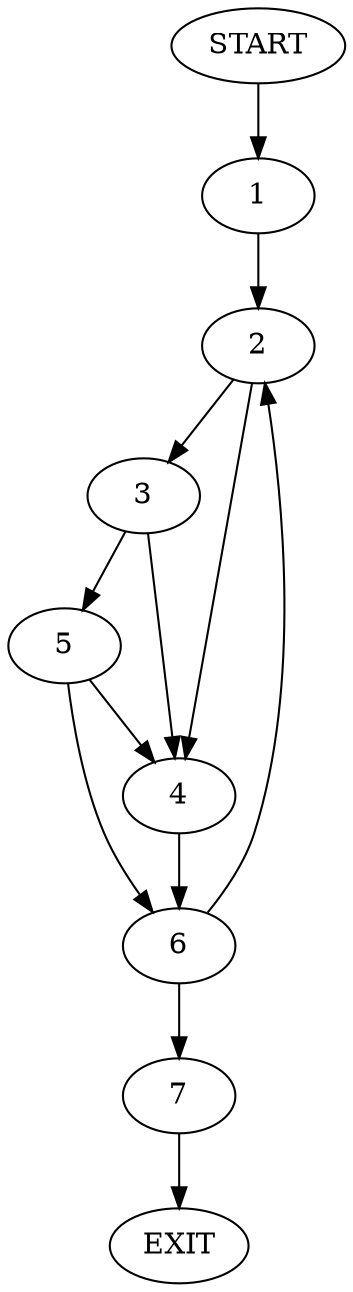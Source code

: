 digraph {
0 [label="START"]
8 [label="EXIT"]
0 -> 1
1 -> 2
2 -> 3
2 -> 4
3 -> 5
3 -> 4
4 -> 6
5 -> 6
5 -> 4
6 -> 7
6 -> 2
7 -> 8
}
